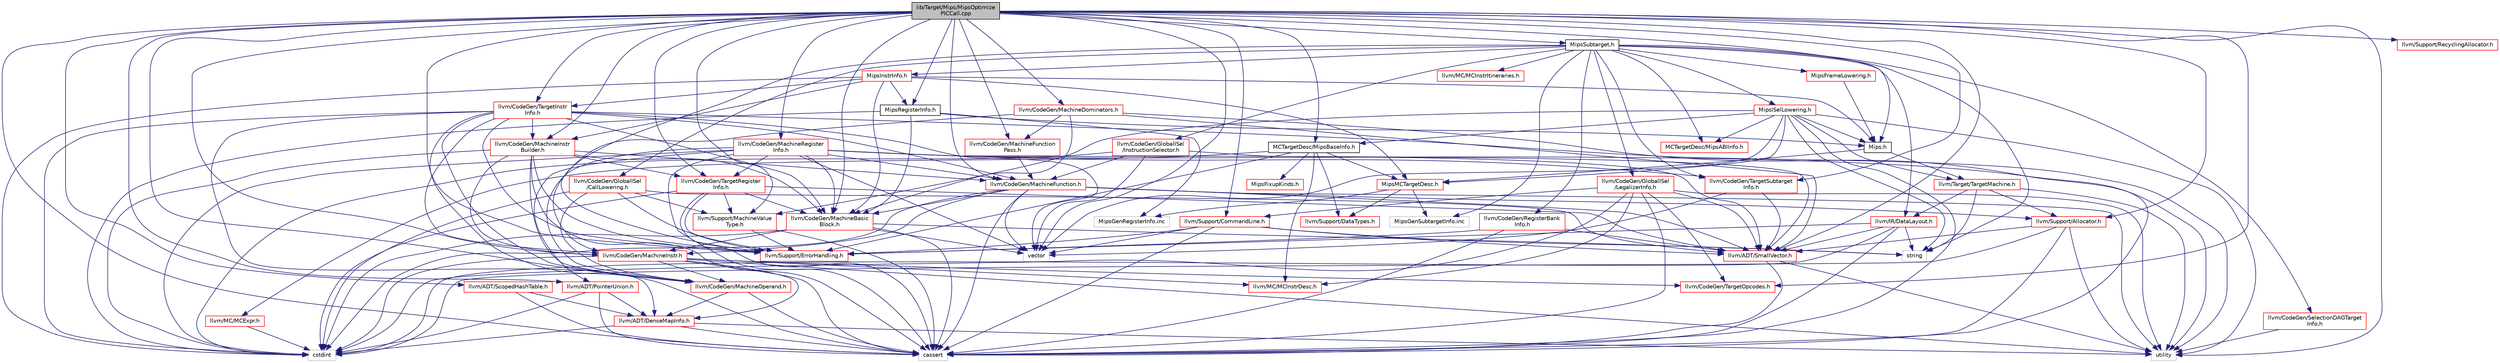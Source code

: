 digraph "lib/Target/Mips/MipsOptimizePICCall.cpp"
{
 // LATEX_PDF_SIZE
  bgcolor="transparent";
  edge [fontname="Helvetica",fontsize="10",labelfontname="Helvetica",labelfontsize="10"];
  node [fontname="Helvetica",fontsize="10",shape=record];
  Node1 [label="lib/Target/Mips/MipsOptimize\lPICCall.cpp",height=0.2,width=0.4,color="black", fillcolor="grey75", style="filled", fontcolor="black",tooltip=" "];
  Node1 -> Node2 [color="midnightblue",fontsize="10",style="solid",fontname="Helvetica"];
  Node2 [label="MCTargetDesc/MipsBaseInfo.h",height=0.2,width=0.4,color="black",URL="$MipsBaseInfo_8h.html",tooltip=" "];
  Node2 -> Node3 [color="midnightblue",fontsize="10",style="solid",fontname="Helvetica"];
  Node3 [label="MipsFixupKinds.h",height=0.2,width=0.4,color="red",URL="$MipsFixupKinds_8h.html",tooltip=" "];
  Node2 -> Node17 [color="midnightblue",fontsize="10",style="solid",fontname="Helvetica"];
  Node17 [label="MipsMCTargetDesc.h",height=0.2,width=0.4,color="red",URL="$MipsMCTargetDesc_8h.html",tooltip=" "];
  Node17 -> Node5 [color="midnightblue",fontsize="10",style="solid",fontname="Helvetica"];
  Node5 [label="llvm/Support/DataTypes.h",height=0.2,width=0.4,color="red",URL="$Support_2DataTypes_8h.html",tooltip=" "];
  Node17 -> Node19 [color="midnightblue",fontsize="10",style="solid",fontname="Helvetica"];
  Node19 [label="MipsGenRegisterInfo.inc",height=0.2,width=0.4,color="grey75",tooltip=" "];
  Node17 -> Node21 [color="midnightblue",fontsize="10",style="solid",fontname="Helvetica"];
  Node21 [label="MipsGenSubtargetInfo.inc",height=0.2,width=0.4,color="grey75",tooltip=" "];
  Node2 -> Node22 [color="midnightblue",fontsize="10",style="solid",fontname="Helvetica"];
  Node22 [label="llvm/MC/MCExpr.h",height=0.2,width=0.4,color="red",URL="$MCExpr_8h.html",tooltip=" "];
  Node22 -> Node26 [color="midnightblue",fontsize="10",style="solid",fontname="Helvetica"];
  Node26 [label="cstdint",height=0.2,width=0.4,color="grey75",tooltip=" "];
  Node2 -> Node48 [color="midnightblue",fontsize="10",style="solid",fontname="Helvetica"];
  Node48 [label="llvm/MC/MCInstrDesc.h",height=0.2,width=0.4,color="red",URL="$MCInstrDesc_8h.html",tooltip=" "];
  Node2 -> Node5 [color="midnightblue",fontsize="10",style="solid",fontname="Helvetica"];
  Node2 -> Node10 [color="midnightblue",fontsize="10",style="solid",fontname="Helvetica"];
  Node10 [label="llvm/Support/ErrorHandling.h",height=0.2,width=0.4,color="red",URL="$Support_2ErrorHandling_8h.html",tooltip=" "];
  Node1 -> Node65 [color="midnightblue",fontsize="10",style="solid",fontname="Helvetica"];
  Node65 [label="Mips.h",height=0.2,width=0.4,color="black",URL="$Mips_8h.html",tooltip=" "];
  Node65 -> Node17 [color="midnightblue",fontsize="10",style="solid",fontname="Helvetica"];
  Node65 -> Node66 [color="midnightblue",fontsize="10",style="solid",fontname="Helvetica"];
  Node66 [label="llvm/Target/TargetMachine.h",height=0.2,width=0.4,color="red",URL="$Target_2TargetMachine_8h.html",tooltip=" "];
  Node66 -> Node69 [color="midnightblue",fontsize="10",style="solid",fontname="Helvetica"];
  Node69 [label="llvm/IR/DataLayout.h",height=0.2,width=0.4,color="red",URL="$DataLayout_8h.html",tooltip=" "];
  Node69 -> Node54 [color="midnightblue",fontsize="10",style="solid",fontname="Helvetica"];
  Node54 [label="llvm/ADT/SmallVector.h",height=0.2,width=0.4,color="red",URL="$SmallVector_8h.html",tooltip=" "];
  Node54 -> Node15 [color="midnightblue",fontsize="10",style="solid",fontname="Helvetica"];
  Node15 [label="cassert",height=0.2,width=0.4,color="grey75",tooltip=" "];
  Node54 -> Node29 [color="midnightblue",fontsize="10",style="solid",fontname="Helvetica"];
  Node29 [label="utility",height=0.2,width=0.4,color="grey75",tooltip=" "];
  Node69 -> Node10 [color="midnightblue",fontsize="10",style="solid",fontname="Helvetica"];
  Node69 -> Node15 [color="midnightblue",fontsize="10",style="solid",fontname="Helvetica"];
  Node69 -> Node26 [color="midnightblue",fontsize="10",style="solid",fontname="Helvetica"];
  Node69 -> Node53 [color="midnightblue",fontsize="10",style="solid",fontname="Helvetica"];
  Node53 [label="string",height=0.2,width=0.4,color="grey75",tooltip=" "];
  Node66 -> Node153 [color="midnightblue",fontsize="10",style="solid",fontname="Helvetica"];
  Node153 [label="llvm/Support/Allocator.h",height=0.2,width=0.4,color="red",URL="$Allocator_8h.html",tooltip=" "];
  Node153 -> Node54 [color="midnightblue",fontsize="10",style="solid",fontname="Helvetica"];
  Node153 -> Node15 [color="midnightblue",fontsize="10",style="solid",fontname="Helvetica"];
  Node153 -> Node26 [color="midnightblue",fontsize="10",style="solid",fontname="Helvetica"];
  Node153 -> Node29 [color="midnightblue",fontsize="10",style="solid",fontname="Helvetica"];
  Node66 -> Node53 [color="midnightblue",fontsize="10",style="solid",fontname="Helvetica"];
  Node66 -> Node29 [color="midnightblue",fontsize="10",style="solid",fontname="Helvetica"];
  Node1 -> Node165 [color="midnightblue",fontsize="10",style="solid",fontname="Helvetica"];
  Node165 [label="MipsRegisterInfo.h",height=0.2,width=0.4,color="black",URL="$MipsRegisterInfo_8h.html",tooltip=" "];
  Node165 -> Node65 [color="midnightblue",fontsize="10",style="solid",fontname="Helvetica"];
  Node165 -> Node166 [color="midnightblue",fontsize="10",style="solid",fontname="Helvetica"];
  Node166 [label="llvm/CodeGen/MachineBasic\lBlock.h",height=0.2,width=0.4,color="red",URL="$MachineBasicBlock_8h.html",tooltip=" "];
  Node166 -> Node169 [color="midnightblue",fontsize="10",style="solid",fontname="Helvetica"];
  Node169 [label="llvm/CodeGen/MachineInstr.h",height=0.2,width=0.4,color="red",URL="$MachineInstr_8h.html",tooltip=" "];
  Node169 -> Node24 [color="midnightblue",fontsize="10",style="solid",fontname="Helvetica"];
  Node24 [label="llvm/ADT/DenseMapInfo.h",height=0.2,width=0.4,color="red",URL="$DenseMapInfo_8h.html",tooltip=" "];
  Node24 -> Node15 [color="midnightblue",fontsize="10",style="solid",fontname="Helvetica"];
  Node24 -> Node26 [color="midnightblue",fontsize="10",style="solid",fontname="Helvetica"];
  Node24 -> Node29 [color="midnightblue",fontsize="10",style="solid",fontname="Helvetica"];
  Node169 -> Node185 [color="midnightblue",fontsize="10",style="solid",fontname="Helvetica"];
  Node185 [label="llvm/CodeGen/MachineOperand.h",height=0.2,width=0.4,color="red",URL="$MachineOperand_8h.html",tooltip=" "];
  Node185 -> Node24 [color="midnightblue",fontsize="10",style="solid",fontname="Helvetica"];
  Node185 -> Node15 [color="midnightblue",fontsize="10",style="solid",fontname="Helvetica"];
  Node169 -> Node189 [color="midnightblue",fontsize="10",style="solid",fontname="Helvetica"];
  Node189 [label="llvm/CodeGen/TargetOpcodes.h",height=0.2,width=0.4,color="red",URL="$TargetOpcodes_8h.html",tooltip=" "];
  Node169 -> Node48 [color="midnightblue",fontsize="10",style="solid",fontname="Helvetica"];
  Node169 -> Node15 [color="midnightblue",fontsize="10",style="solid",fontname="Helvetica"];
  Node169 -> Node26 [color="midnightblue",fontsize="10",style="solid",fontname="Helvetica"];
  Node169 -> Node29 [color="midnightblue",fontsize="10",style="solid",fontname="Helvetica"];
  Node166 -> Node15 [color="midnightblue",fontsize="10",style="solid",fontname="Helvetica"];
  Node166 -> Node26 [color="midnightblue",fontsize="10",style="solid",fontname="Helvetica"];
  Node166 -> Node53 [color="midnightblue",fontsize="10",style="solid",fontname="Helvetica"];
  Node166 -> Node63 [color="midnightblue",fontsize="10",style="solid",fontname="Helvetica"];
  Node63 [label="vector",height=0.2,width=0.4,color="grey75",tooltip=" "];
  Node165 -> Node26 [color="midnightblue",fontsize="10",style="solid",fontname="Helvetica"];
  Node165 -> Node19 [color="midnightblue",fontsize="10",style="solid",fontname="Helvetica"];
  Node1 -> Node201 [color="midnightblue",fontsize="10",style="solid",fontname="Helvetica"];
  Node201 [label="MipsSubtarget.h",height=0.2,width=0.4,color="black",URL="$MipsSubtarget_8h.html",tooltip=" "];
  Node201 -> Node202 [color="midnightblue",fontsize="10",style="solid",fontname="Helvetica"];
  Node202 [label="MCTargetDesc/MipsABIInfo.h",height=0.2,width=0.4,color="red",URL="$MipsABIInfo_8h.html",tooltip=" "];
  Node201 -> Node204 [color="midnightblue",fontsize="10",style="solid",fontname="Helvetica"];
  Node204 [label="MipsFrameLowering.h",height=0.2,width=0.4,color="red",URL="$MipsFrameLowering_8h.html",tooltip=" "];
  Node204 -> Node65 [color="midnightblue",fontsize="10",style="solid",fontname="Helvetica"];
  Node201 -> Node206 [color="midnightblue",fontsize="10",style="solid",fontname="Helvetica"];
  Node206 [label="MipsISelLowering.h",height=0.2,width=0.4,color="red",URL="$MipsISelLowering_8h.html",tooltip=" "];
  Node206 -> Node202 [color="midnightblue",fontsize="10",style="solid",fontname="Helvetica"];
  Node206 -> Node2 [color="midnightblue",fontsize="10",style="solid",fontname="Helvetica"];
  Node206 -> Node17 [color="midnightblue",fontsize="10",style="solid",fontname="Helvetica"];
  Node206 -> Node65 [color="midnightblue",fontsize="10",style="solid",fontname="Helvetica"];
  Node206 -> Node183 [color="midnightblue",fontsize="10",style="solid",fontname="Helvetica"];
  Node183 [label="llvm/Support/MachineValue\lType.h",height=0.2,width=0.4,color="red",URL="$MachineValueType_8h.html",tooltip=" "];
  Node183 -> Node10 [color="midnightblue",fontsize="10",style="solid",fontname="Helvetica"];
  Node183 -> Node15 [color="midnightblue",fontsize="10",style="solid",fontname="Helvetica"];
  Node206 -> Node66 [color="midnightblue",fontsize="10",style="solid",fontname="Helvetica"];
  Node206 -> Node15 [color="midnightblue",fontsize="10",style="solid",fontname="Helvetica"];
  Node206 -> Node53 [color="midnightblue",fontsize="10",style="solid",fontname="Helvetica"];
  Node206 -> Node29 [color="midnightblue",fontsize="10",style="solid",fontname="Helvetica"];
  Node206 -> Node63 [color="midnightblue",fontsize="10",style="solid",fontname="Helvetica"];
  Node201 -> Node245 [color="midnightblue",fontsize="10",style="solid",fontname="Helvetica"];
  Node245 [label="MipsInstrInfo.h",height=0.2,width=0.4,color="red",URL="$MipsInstrInfo_8h.html",tooltip=" "];
  Node245 -> Node17 [color="midnightblue",fontsize="10",style="solid",fontname="Helvetica"];
  Node245 -> Node65 [color="midnightblue",fontsize="10",style="solid",fontname="Helvetica"];
  Node245 -> Node165 [color="midnightblue",fontsize="10",style="solid",fontname="Helvetica"];
  Node245 -> Node166 [color="midnightblue",fontsize="10",style="solid",fontname="Helvetica"];
  Node245 -> Node246 [color="midnightblue",fontsize="10",style="solid",fontname="Helvetica"];
  Node246 [label="llvm/CodeGen/MachineInstr\lBuilder.h",height=0.2,width=0.4,color="red",URL="$MachineInstrBuilder_8h.html",tooltip=" "];
  Node246 -> Node166 [color="midnightblue",fontsize="10",style="solid",fontname="Helvetica"];
  Node246 -> Node216 [color="midnightblue",fontsize="10",style="solid",fontname="Helvetica"];
  Node216 [label="llvm/CodeGen/MachineFunction.h",height=0.2,width=0.4,color="red",URL="$MachineFunction_8h.html",tooltip=" "];
  Node216 -> Node54 [color="midnightblue",fontsize="10",style="solid",fontname="Helvetica"];
  Node216 -> Node166 [color="midnightblue",fontsize="10",style="solid",fontname="Helvetica"];
  Node216 -> Node169 [color="midnightblue",fontsize="10",style="solid",fontname="Helvetica"];
  Node216 -> Node153 [color="midnightblue",fontsize="10",style="solid",fontname="Helvetica"];
  Node216 -> Node15 [color="midnightblue",fontsize="10",style="solid",fontname="Helvetica"];
  Node216 -> Node26 [color="midnightblue",fontsize="10",style="solid",fontname="Helvetica"];
  Node216 -> Node29 [color="midnightblue",fontsize="10",style="solid",fontname="Helvetica"];
  Node216 -> Node63 [color="midnightblue",fontsize="10",style="solid",fontname="Helvetica"];
  Node246 -> Node169 [color="midnightblue",fontsize="10",style="solid",fontname="Helvetica"];
  Node246 -> Node185 [color="midnightblue",fontsize="10",style="solid",fontname="Helvetica"];
  Node246 -> Node250 [color="midnightblue",fontsize="10",style="solid",fontname="Helvetica"];
  Node250 [label="llvm/CodeGen/TargetRegister\lInfo.h",height=0.2,width=0.4,color="red",URL="$TargetRegisterInfo_8h.html",tooltip=" "];
  Node250 -> Node54 [color="midnightblue",fontsize="10",style="solid",fontname="Helvetica"];
  Node250 -> Node166 [color="midnightblue",fontsize="10",style="solid",fontname="Helvetica"];
  Node250 -> Node10 [color="midnightblue",fontsize="10",style="solid",fontname="Helvetica"];
  Node250 -> Node183 [color="midnightblue",fontsize="10",style="solid",fontname="Helvetica"];
  Node250 -> Node15 [color="midnightblue",fontsize="10",style="solid",fontname="Helvetica"];
  Node250 -> Node26 [color="midnightblue",fontsize="10",style="solid",fontname="Helvetica"];
  Node246 -> Node10 [color="midnightblue",fontsize="10",style="solid",fontname="Helvetica"];
  Node246 -> Node15 [color="midnightblue",fontsize="10",style="solid",fontname="Helvetica"];
  Node246 -> Node26 [color="midnightblue",fontsize="10",style="solid",fontname="Helvetica"];
  Node245 -> Node251 [color="midnightblue",fontsize="10",style="solid",fontname="Helvetica"];
  Node251 [label="llvm/CodeGen/TargetInstr\lInfo.h",height=0.2,width=0.4,color="red",URL="$TargetInstrInfo_8h.html",tooltip=" "];
  Node251 -> Node24 [color="midnightblue",fontsize="10",style="solid",fontname="Helvetica"];
  Node251 -> Node166 [color="midnightblue",fontsize="10",style="solid",fontname="Helvetica"];
  Node251 -> Node216 [color="midnightblue",fontsize="10",style="solid",fontname="Helvetica"];
  Node251 -> Node169 [color="midnightblue",fontsize="10",style="solid",fontname="Helvetica"];
  Node251 -> Node246 [color="midnightblue",fontsize="10",style="solid",fontname="Helvetica"];
  Node251 -> Node185 [color="midnightblue",fontsize="10",style="solid",fontname="Helvetica"];
  Node251 -> Node10 [color="midnightblue",fontsize="10",style="solid",fontname="Helvetica"];
  Node251 -> Node15 [color="midnightblue",fontsize="10",style="solid",fontname="Helvetica"];
  Node251 -> Node26 [color="midnightblue",fontsize="10",style="solid",fontname="Helvetica"];
  Node251 -> Node29 [color="midnightblue",fontsize="10",style="solid",fontname="Helvetica"];
  Node251 -> Node63 [color="midnightblue",fontsize="10",style="solid",fontname="Helvetica"];
  Node245 -> Node26 [color="midnightblue",fontsize="10",style="solid",fontname="Helvetica"];
  Node201 -> Node282 [color="midnightblue",fontsize="10",style="solid",fontname="Helvetica"];
  Node282 [label="llvm/CodeGen/GlobalISel\l/CallLowering.h",height=0.2,width=0.4,color="red",URL="$CallLowering_8h.html",tooltip=" "];
  Node282 -> Node54 [color="midnightblue",fontsize="10",style="solid",fontname="Helvetica"];
  Node282 -> Node185 [color="midnightblue",fontsize="10",style="solid",fontname="Helvetica"];
  Node282 -> Node10 [color="midnightblue",fontsize="10",style="solid",fontname="Helvetica"];
  Node282 -> Node183 [color="midnightblue",fontsize="10",style="solid",fontname="Helvetica"];
  Node282 -> Node26 [color="midnightblue",fontsize="10",style="solid",fontname="Helvetica"];
  Node201 -> Node283 [color="midnightblue",fontsize="10",style="solid",fontname="Helvetica"];
  Node283 [label="llvm/CodeGen/GlobalISel\l/InstructionSelector.h",height=0.2,width=0.4,color="red",URL="$InstructionSelector_8h.html",tooltip=" "];
  Node283 -> Node54 [color="midnightblue",fontsize="10",style="solid",fontname="Helvetica"];
  Node283 -> Node216 [color="midnightblue",fontsize="10",style="solid",fontname="Helvetica"];
  Node283 -> Node26 [color="midnightblue",fontsize="10",style="solid",fontname="Helvetica"];
  Node283 -> Node63 [color="midnightblue",fontsize="10",style="solid",fontname="Helvetica"];
  Node201 -> Node284 [color="midnightblue",fontsize="10",style="solid",fontname="Helvetica"];
  Node284 [label="llvm/CodeGen/GlobalISel\l/LegalizerInfo.h",height=0.2,width=0.4,color="red",URL="$LegalizerInfo_8h.html",tooltip=" "];
  Node284 -> Node54 [color="midnightblue",fontsize="10",style="solid",fontname="Helvetica"];
  Node284 -> Node189 [color="midnightblue",fontsize="10",style="solid",fontname="Helvetica"];
  Node284 -> Node48 [color="midnightblue",fontsize="10",style="solid",fontname="Helvetica"];
  Node284 -> Node234 [color="midnightblue",fontsize="10",style="solid",fontname="Helvetica"];
  Node234 [label="llvm/Support/CommandLine.h",height=0.2,width=0.4,color="red",URL="$CommandLine_8h.html",tooltip=" "];
  Node234 -> Node54 [color="midnightblue",fontsize="10",style="solid",fontname="Helvetica"];
  Node234 -> Node10 [color="midnightblue",fontsize="10",style="solid",fontname="Helvetica"];
  Node234 -> Node15 [color="midnightblue",fontsize="10",style="solid",fontname="Helvetica"];
  Node234 -> Node53 [color="midnightblue",fontsize="10",style="solid",fontname="Helvetica"];
  Node234 -> Node63 [color="midnightblue",fontsize="10",style="solid",fontname="Helvetica"];
  Node284 -> Node15 [color="midnightblue",fontsize="10",style="solid",fontname="Helvetica"];
  Node284 -> Node26 [color="midnightblue",fontsize="10",style="solid",fontname="Helvetica"];
  Node284 -> Node29 [color="midnightblue",fontsize="10",style="solid",fontname="Helvetica"];
  Node201 -> Node288 [color="midnightblue",fontsize="10",style="solid",fontname="Helvetica"];
  Node288 [label="llvm/CodeGen/RegisterBank\lInfo.h",height=0.2,width=0.4,color="red",URL="$RegisterBankInfo_8h.html",tooltip=" "];
  Node288 -> Node54 [color="midnightblue",fontsize="10",style="solid",fontname="Helvetica"];
  Node288 -> Node10 [color="midnightblue",fontsize="10",style="solid",fontname="Helvetica"];
  Node288 -> Node15 [color="midnightblue",fontsize="10",style="solid",fontname="Helvetica"];
  Node201 -> Node289 [color="midnightblue",fontsize="10",style="solid",fontname="Helvetica"];
  Node289 [label="llvm/CodeGen/SelectionDAGTarget\lInfo.h",height=0.2,width=0.4,color="red",URL="$SelectionDAGTargetInfo_8h.html",tooltip=" "];
  Node289 -> Node29 [color="midnightblue",fontsize="10",style="solid",fontname="Helvetica"];
  Node201 -> Node260 [color="midnightblue",fontsize="10",style="solid",fontname="Helvetica"];
  Node260 [label="llvm/CodeGen/TargetSubtarget\lInfo.h",height=0.2,width=0.4,color="red",URL="$TargetSubtargetInfo_8h.html",tooltip=" "];
  Node260 -> Node54 [color="midnightblue",fontsize="10",style="solid",fontname="Helvetica"];
  Node260 -> Node63 [color="midnightblue",fontsize="10",style="solid",fontname="Helvetica"];
  Node201 -> Node69 [color="midnightblue",fontsize="10",style="solid",fontname="Helvetica"];
  Node201 -> Node267 [color="midnightblue",fontsize="10",style="solid",fontname="Helvetica"];
  Node267 [label="llvm/MC/MCInstrItineraries.h",height=0.2,width=0.4,color="red",URL="$MCInstrItineraries_8h.html",tooltip=" "];
  Node201 -> Node10 [color="midnightblue",fontsize="10",style="solid",fontname="Helvetica"];
  Node201 -> Node53 [color="midnightblue",fontsize="10",style="solid",fontname="Helvetica"];
  Node201 -> Node21 [color="midnightblue",fontsize="10",style="solid",fontname="Helvetica"];
  Node1 -> Node85 [color="midnightblue",fontsize="10",style="solid",fontname="Helvetica"];
  Node85 [label="llvm/ADT/PointerUnion.h",height=0.2,width=0.4,color="red",URL="$PointerUnion_8h.html",tooltip=" "];
  Node85 -> Node24 [color="midnightblue",fontsize="10",style="solid",fontname="Helvetica"];
  Node85 -> Node15 [color="midnightblue",fontsize="10",style="solid",fontname="Helvetica"];
  Node85 -> Node26 [color="midnightblue",fontsize="10",style="solid",fontname="Helvetica"];
  Node1 -> Node290 [color="midnightblue",fontsize="10",style="solid",fontname="Helvetica"];
  Node290 [label="llvm/ADT/ScopedHashTable.h",height=0.2,width=0.4,color="red",URL="$ScopedHashTable_8h.html",tooltip=" "];
  Node290 -> Node24 [color="midnightblue",fontsize="10",style="solid",fontname="Helvetica"];
  Node290 -> Node15 [color="midnightblue",fontsize="10",style="solid",fontname="Helvetica"];
  Node1 -> Node54 [color="midnightblue",fontsize="10",style="solid",fontname="Helvetica"];
  Node1 -> Node166 [color="midnightblue",fontsize="10",style="solid",fontname="Helvetica"];
  Node1 -> Node291 [color="midnightblue",fontsize="10",style="solid",fontname="Helvetica"];
  Node291 [label="llvm/CodeGen/MachineDominators.h",height=0.2,width=0.4,color="red",URL="$MachineDominators_8h.html",tooltip=" "];
  Node291 -> Node54 [color="midnightblue",fontsize="10",style="solid",fontname="Helvetica"];
  Node291 -> Node166 [color="midnightblue",fontsize="10",style="solid",fontname="Helvetica"];
  Node291 -> Node272 [color="midnightblue",fontsize="10",style="solid",fontname="Helvetica"];
  Node272 [label="llvm/CodeGen/MachineFunction\lPass.h",height=0.2,width=0.4,color="red",URL="$MachineFunctionPass_8h.html",tooltip=" "];
  Node272 -> Node216 [color="midnightblue",fontsize="10",style="solid",fontname="Helvetica"];
  Node291 -> Node169 [color="midnightblue",fontsize="10",style="solid",fontname="Helvetica"];
  Node291 -> Node15 [color="midnightblue",fontsize="10",style="solid",fontname="Helvetica"];
  Node1 -> Node216 [color="midnightblue",fontsize="10",style="solid",fontname="Helvetica"];
  Node1 -> Node272 [color="midnightblue",fontsize="10",style="solid",fontname="Helvetica"];
  Node1 -> Node169 [color="midnightblue",fontsize="10",style="solid",fontname="Helvetica"];
  Node1 -> Node246 [color="midnightblue",fontsize="10",style="solid",fontname="Helvetica"];
  Node1 -> Node185 [color="midnightblue",fontsize="10",style="solid",fontname="Helvetica"];
  Node1 -> Node256 [color="midnightblue",fontsize="10",style="solid",fontname="Helvetica"];
  Node256 [label="llvm/CodeGen/MachineRegister\lInfo.h",height=0.2,width=0.4,color="red",URL="$MachineRegisterInfo_8h.html",tooltip=" "];
  Node256 -> Node85 [color="midnightblue",fontsize="10",style="solid",fontname="Helvetica"];
  Node256 -> Node54 [color="midnightblue",fontsize="10",style="solid",fontname="Helvetica"];
  Node256 -> Node166 [color="midnightblue",fontsize="10",style="solid",fontname="Helvetica"];
  Node256 -> Node216 [color="midnightblue",fontsize="10",style="solid",fontname="Helvetica"];
  Node256 -> Node185 [color="midnightblue",fontsize="10",style="solid",fontname="Helvetica"];
  Node256 -> Node250 [color="midnightblue",fontsize="10",style="solid",fontname="Helvetica"];
  Node256 -> Node260 [color="midnightblue",fontsize="10",style="solid",fontname="Helvetica"];
  Node256 -> Node15 [color="midnightblue",fontsize="10",style="solid",fontname="Helvetica"];
  Node256 -> Node26 [color="midnightblue",fontsize="10",style="solid",fontname="Helvetica"];
  Node256 -> Node29 [color="midnightblue",fontsize="10",style="solid",fontname="Helvetica"];
  Node256 -> Node63 [color="midnightblue",fontsize="10",style="solid",fontname="Helvetica"];
  Node1 -> Node251 [color="midnightblue",fontsize="10",style="solid",fontname="Helvetica"];
  Node1 -> Node189 [color="midnightblue",fontsize="10",style="solid",fontname="Helvetica"];
  Node1 -> Node250 [color="midnightblue",fontsize="10",style="solid",fontname="Helvetica"];
  Node1 -> Node260 [color="midnightblue",fontsize="10",style="solid",fontname="Helvetica"];
  Node1 -> Node153 [color="midnightblue",fontsize="10",style="solid",fontname="Helvetica"];
  Node1 -> Node234 [color="midnightblue",fontsize="10",style="solid",fontname="Helvetica"];
  Node1 -> Node10 [color="midnightblue",fontsize="10",style="solid",fontname="Helvetica"];
  Node1 -> Node183 [color="midnightblue",fontsize="10",style="solid",fontname="Helvetica"];
  Node1 -> Node228 [color="midnightblue",fontsize="10",style="solid",fontname="Helvetica"];
  Node228 [label="llvm/Support/RecyclingAllocator.h",height=0.2,width=0.4,color="red",URL="$RecyclingAllocator_8h.html",tooltip=" "];
  Node1 -> Node15 [color="midnightblue",fontsize="10",style="solid",fontname="Helvetica"];
  Node1 -> Node29 [color="midnightblue",fontsize="10",style="solid",fontname="Helvetica"];
  Node1 -> Node63 [color="midnightblue",fontsize="10",style="solid",fontname="Helvetica"];
}
